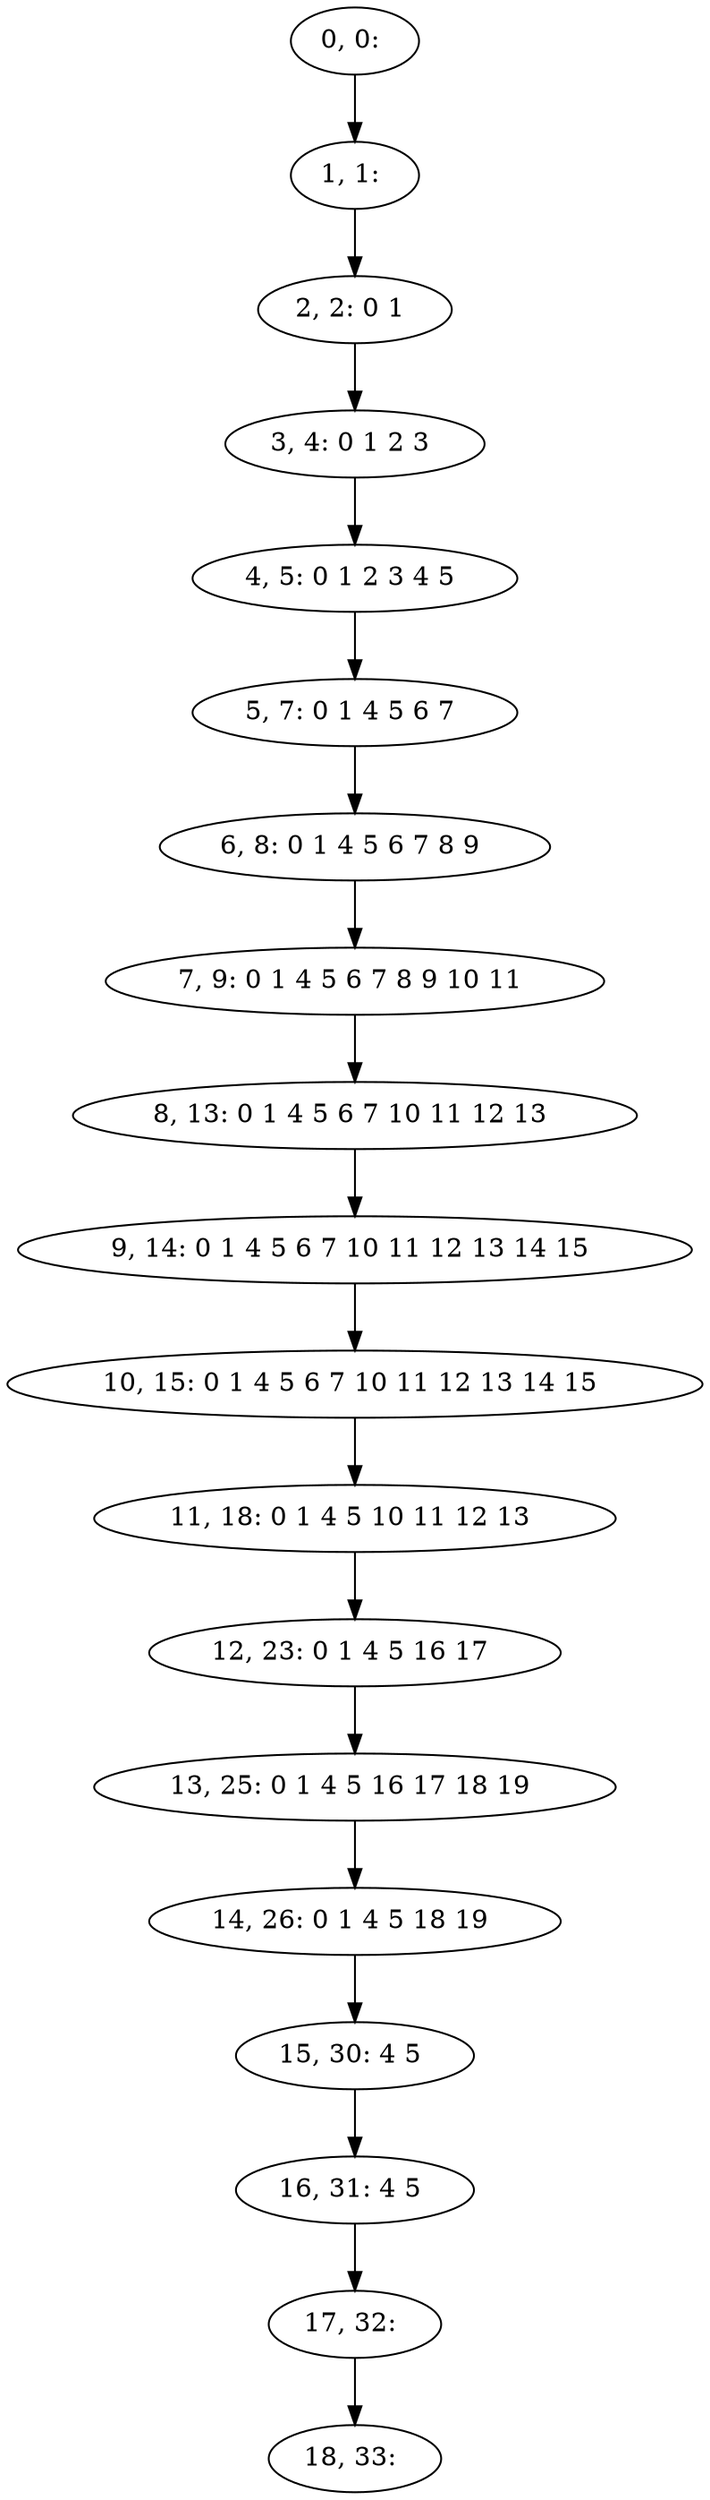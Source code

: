 digraph G {
0[label="0, 0: "];
1[label="1, 1: "];
2[label="2, 2: 0 1 "];
3[label="3, 4: 0 1 2 3 "];
4[label="4, 5: 0 1 2 3 4 5 "];
5[label="5, 7: 0 1 4 5 6 7 "];
6[label="6, 8: 0 1 4 5 6 7 8 9 "];
7[label="7, 9: 0 1 4 5 6 7 8 9 10 11 "];
8[label="8, 13: 0 1 4 5 6 7 10 11 12 13 "];
9[label="9, 14: 0 1 4 5 6 7 10 11 12 13 14 15 "];
10[label="10, 15: 0 1 4 5 6 7 10 11 12 13 14 15 "];
11[label="11, 18: 0 1 4 5 10 11 12 13 "];
12[label="12, 23: 0 1 4 5 16 17 "];
13[label="13, 25: 0 1 4 5 16 17 18 19 "];
14[label="14, 26: 0 1 4 5 18 19 "];
15[label="15, 30: 4 5 "];
16[label="16, 31: 4 5 "];
17[label="17, 32: "];
18[label="18, 33: "];
0->1 ;
1->2 ;
2->3 ;
3->4 ;
4->5 ;
5->6 ;
6->7 ;
7->8 ;
8->9 ;
9->10 ;
10->11 ;
11->12 ;
12->13 ;
13->14 ;
14->15 ;
15->16 ;
16->17 ;
17->18 ;
}

